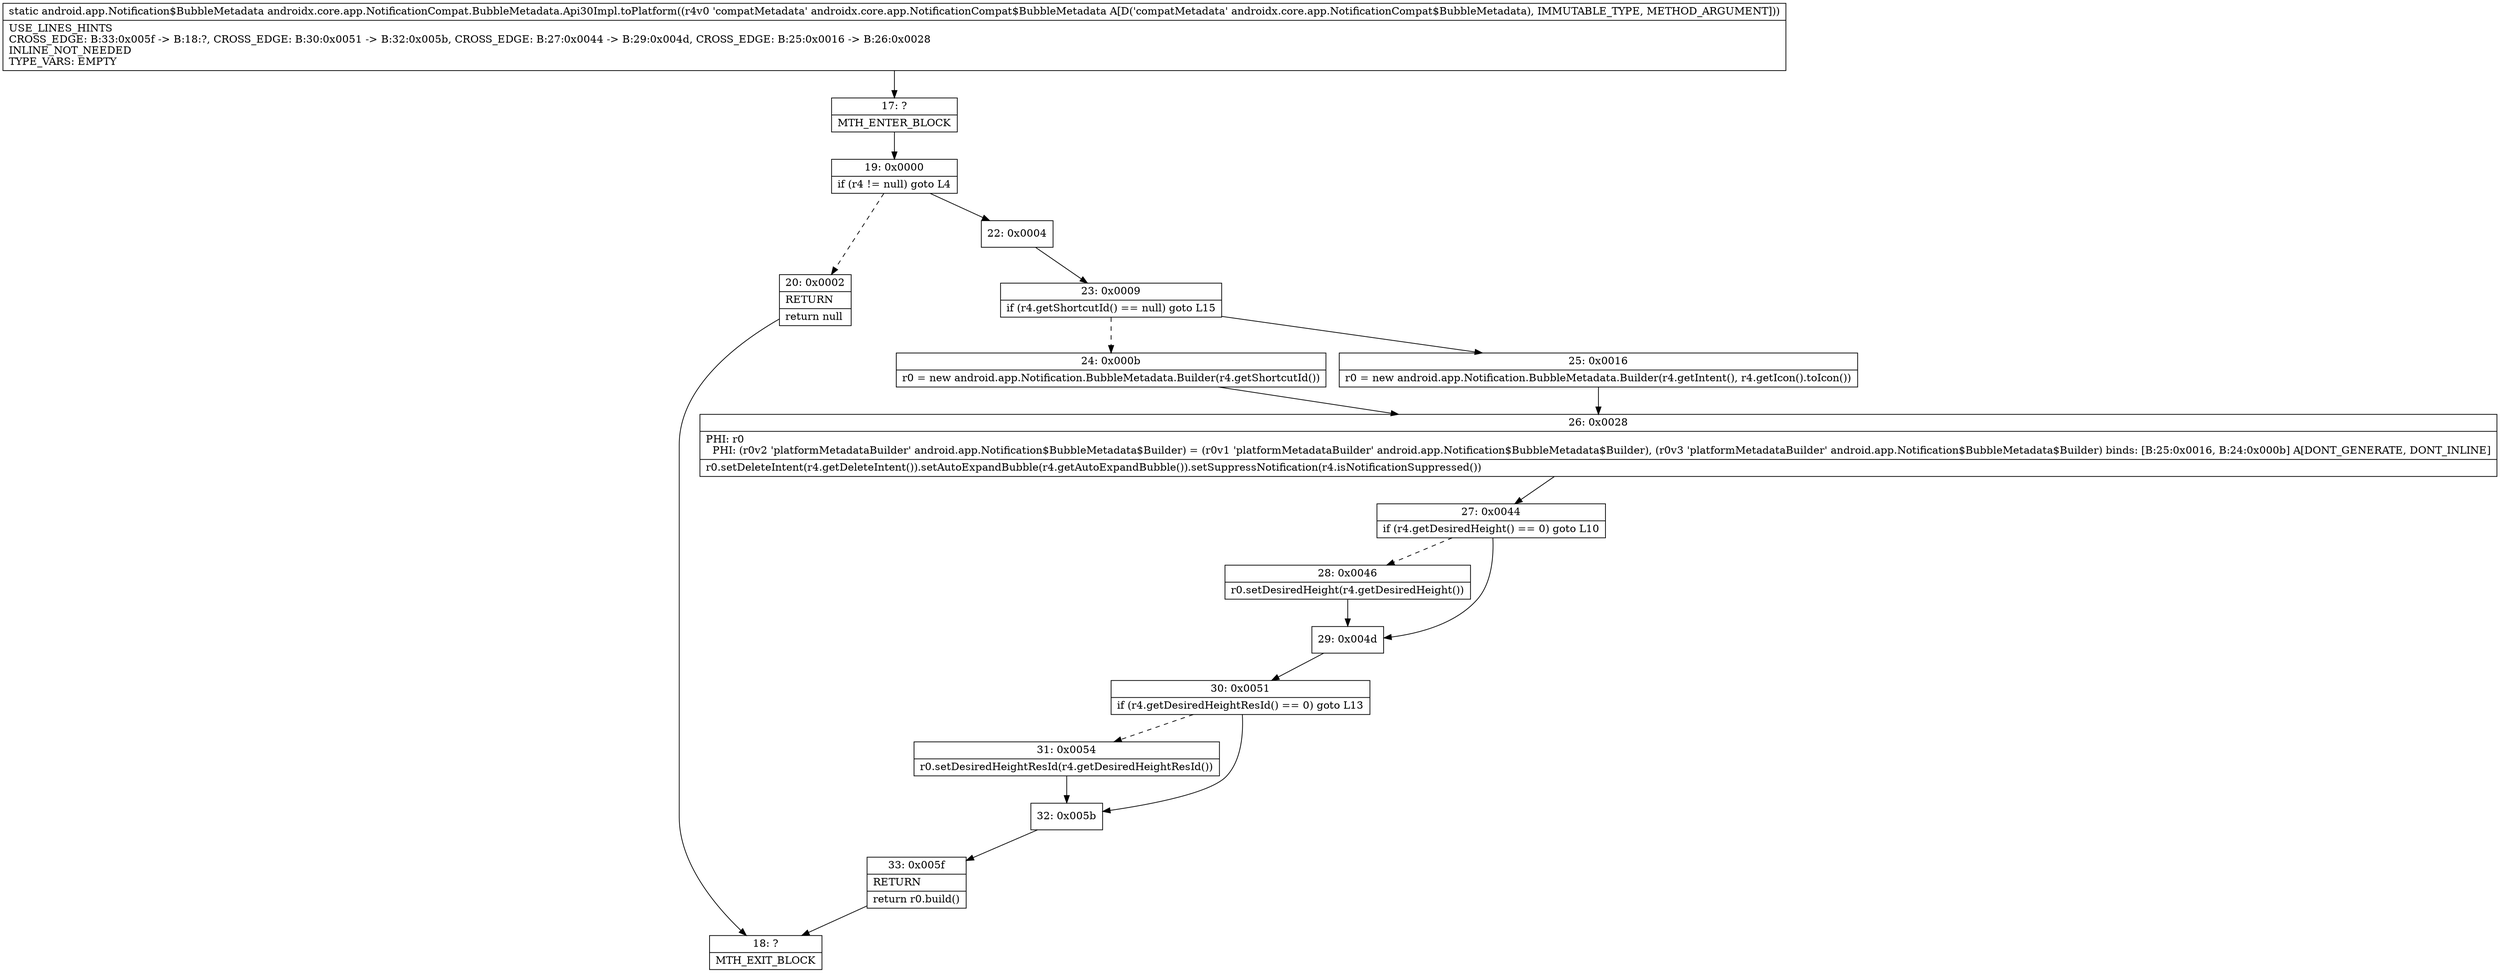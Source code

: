 digraph "CFG forandroidx.core.app.NotificationCompat.BubbleMetadata.Api30Impl.toPlatform(Landroidx\/core\/app\/NotificationCompat$BubbleMetadata;)Landroid\/app\/Notification$BubbleMetadata;" {
Node_17 [shape=record,label="{17\:\ ?|MTH_ENTER_BLOCK\l}"];
Node_19 [shape=record,label="{19\:\ 0x0000|if (r4 != null) goto L4\l}"];
Node_20 [shape=record,label="{20\:\ 0x0002|RETURN\l|return null\l}"];
Node_18 [shape=record,label="{18\:\ ?|MTH_EXIT_BLOCK\l}"];
Node_22 [shape=record,label="{22\:\ 0x0004}"];
Node_23 [shape=record,label="{23\:\ 0x0009|if (r4.getShortcutId() == null) goto L15\l}"];
Node_24 [shape=record,label="{24\:\ 0x000b|r0 = new android.app.Notification.BubbleMetadata.Builder(r4.getShortcutId())\l}"];
Node_26 [shape=record,label="{26\:\ 0x0028|PHI: r0 \l  PHI: (r0v2 'platformMetadataBuilder' android.app.Notification$BubbleMetadata$Builder) = (r0v1 'platformMetadataBuilder' android.app.Notification$BubbleMetadata$Builder), (r0v3 'platformMetadataBuilder' android.app.Notification$BubbleMetadata$Builder) binds: [B:25:0x0016, B:24:0x000b] A[DONT_GENERATE, DONT_INLINE]\l|r0.setDeleteIntent(r4.getDeleteIntent()).setAutoExpandBubble(r4.getAutoExpandBubble()).setSuppressNotification(r4.isNotificationSuppressed())\l}"];
Node_27 [shape=record,label="{27\:\ 0x0044|if (r4.getDesiredHeight() == 0) goto L10\l}"];
Node_28 [shape=record,label="{28\:\ 0x0046|r0.setDesiredHeight(r4.getDesiredHeight())\l}"];
Node_29 [shape=record,label="{29\:\ 0x004d}"];
Node_30 [shape=record,label="{30\:\ 0x0051|if (r4.getDesiredHeightResId() == 0) goto L13\l}"];
Node_31 [shape=record,label="{31\:\ 0x0054|r0.setDesiredHeightResId(r4.getDesiredHeightResId())\l}"];
Node_32 [shape=record,label="{32\:\ 0x005b}"];
Node_33 [shape=record,label="{33\:\ 0x005f|RETURN\l|return r0.build()\l}"];
Node_25 [shape=record,label="{25\:\ 0x0016|r0 = new android.app.Notification.BubbleMetadata.Builder(r4.getIntent(), r4.getIcon().toIcon())\l}"];
MethodNode[shape=record,label="{static android.app.Notification$BubbleMetadata androidx.core.app.NotificationCompat.BubbleMetadata.Api30Impl.toPlatform((r4v0 'compatMetadata' androidx.core.app.NotificationCompat$BubbleMetadata A[D('compatMetadata' androidx.core.app.NotificationCompat$BubbleMetadata), IMMUTABLE_TYPE, METHOD_ARGUMENT]))  | USE_LINES_HINTS\lCROSS_EDGE: B:33:0x005f \-\> B:18:?, CROSS_EDGE: B:30:0x0051 \-\> B:32:0x005b, CROSS_EDGE: B:27:0x0044 \-\> B:29:0x004d, CROSS_EDGE: B:25:0x0016 \-\> B:26:0x0028\lINLINE_NOT_NEEDED\lTYPE_VARS: EMPTY\l}"];
MethodNode -> Node_17;Node_17 -> Node_19;
Node_19 -> Node_20[style=dashed];
Node_19 -> Node_22;
Node_20 -> Node_18;
Node_22 -> Node_23;
Node_23 -> Node_24[style=dashed];
Node_23 -> Node_25;
Node_24 -> Node_26;
Node_26 -> Node_27;
Node_27 -> Node_28[style=dashed];
Node_27 -> Node_29;
Node_28 -> Node_29;
Node_29 -> Node_30;
Node_30 -> Node_31[style=dashed];
Node_30 -> Node_32;
Node_31 -> Node_32;
Node_32 -> Node_33;
Node_33 -> Node_18;
Node_25 -> Node_26;
}


